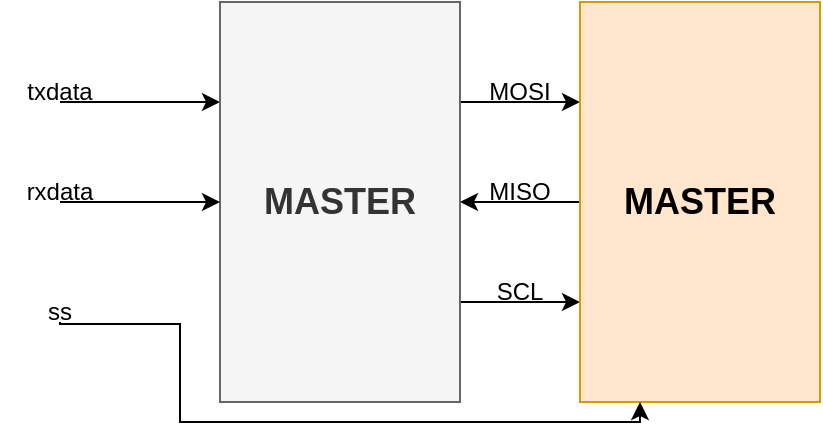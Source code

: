 <mxfile version="26.2.15">
  <diagram name="페이지-1" id="P2zVNhwwsgNUPbniAP3K">
    <mxGraphModel dx="1090" dy="825" grid="1" gridSize="10" guides="1" tooltips="1" connect="1" arrows="1" fold="1" page="1" pageScale="1" pageWidth="1169" pageHeight="827" math="0" shadow="0">
      <root>
        <mxCell id="0" />
        <mxCell id="1" parent="0" />
        <mxCell id="EHeW1iRniFNbXstogo1z-2" value="" style="endArrow=classic;html=1;rounded=0;entryX=0;entryY=0.25;entryDx=0;entryDy=0;" edge="1" parent="1" target="EHeW1iRniFNbXstogo1z-3">
          <mxGeometry width="50" height="50" relative="1" as="geometry">
            <mxPoint x="140" y="290" as="sourcePoint" />
            <mxPoint x="180" y="310.0" as="targetPoint" />
          </mxGeometry>
        </mxCell>
        <mxCell id="EHeW1iRniFNbXstogo1z-5" style="edgeStyle=orthogonalEdgeStyle;rounded=0;orthogonalLoop=1;jettySize=auto;html=1;exitX=1;exitY=0.25;exitDx=0;exitDy=0;entryX=0;entryY=0.25;entryDx=0;entryDy=0;" edge="1" parent="1" source="EHeW1iRniFNbXstogo1z-3" target="EHeW1iRniFNbXstogo1z-4">
          <mxGeometry relative="1" as="geometry" />
        </mxCell>
        <mxCell id="EHeW1iRniFNbXstogo1z-6" style="edgeStyle=orthogonalEdgeStyle;rounded=0;orthogonalLoop=1;jettySize=auto;html=1;exitX=0;exitY=0.5;exitDx=0;exitDy=0;entryX=1;entryY=0.5;entryDx=0;entryDy=0;" edge="1" parent="1" source="EHeW1iRniFNbXstogo1z-4" target="EHeW1iRniFNbXstogo1z-3">
          <mxGeometry relative="1" as="geometry" />
        </mxCell>
        <mxCell id="EHeW1iRniFNbXstogo1z-7" style="edgeStyle=orthogonalEdgeStyle;rounded=0;orthogonalLoop=1;jettySize=auto;html=1;exitX=1;exitY=0.75;exitDx=0;exitDy=0;entryX=0;entryY=0.75;entryDx=0;entryDy=0;" edge="1" parent="1" source="EHeW1iRniFNbXstogo1z-3" target="EHeW1iRniFNbXstogo1z-4">
          <mxGeometry relative="1" as="geometry" />
        </mxCell>
        <mxCell id="EHeW1iRniFNbXstogo1z-3" value="MASTER" style="rounded=0;whiteSpace=wrap;html=1;fontSize=18;fontStyle=1;fillColor=#f5f5f5;fontColor=#333333;strokeColor=#666666;" vertex="1" parent="1">
          <mxGeometry x="220" y="240" width="120" height="200" as="geometry" />
        </mxCell>
        <mxCell id="EHeW1iRniFNbXstogo1z-4" value="MASTER" style="rounded=0;whiteSpace=wrap;html=1;fontSize=18;fontStyle=1;fillColor=#ffe6cc;strokeColor=#d79b00;" vertex="1" parent="1">
          <mxGeometry x="400" y="240" width="120" height="200" as="geometry" />
        </mxCell>
        <mxCell id="EHeW1iRniFNbXstogo1z-9" value="" style="endArrow=classic;html=1;rounded=0;entryX=0;entryY=0.5;entryDx=0;entryDy=0;" edge="1" parent="1" target="EHeW1iRniFNbXstogo1z-3">
          <mxGeometry width="50" height="50" relative="1" as="geometry">
            <mxPoint x="140" y="340" as="sourcePoint" />
            <mxPoint x="180" y="330.0" as="targetPoint" />
          </mxGeometry>
        </mxCell>
        <mxCell id="EHeW1iRniFNbXstogo1z-10" value="" style="endArrow=classic;html=1;rounded=0;entryX=0.25;entryY=1;entryDx=0;entryDy=0;edgeStyle=orthogonalEdgeStyle;" edge="1" parent="1" target="EHeW1iRniFNbXstogo1z-4">
          <mxGeometry width="50" height="50" relative="1" as="geometry">
            <mxPoint x="140" y="400" as="sourcePoint" />
            <mxPoint x="190" y="400.0" as="targetPoint" />
            <Array as="points">
              <mxPoint x="140" y="401" />
              <mxPoint x="200" y="401" />
              <mxPoint x="200" y="450" />
              <mxPoint x="430" y="450" />
            </Array>
          </mxGeometry>
        </mxCell>
        <mxCell id="EHeW1iRniFNbXstogo1z-14" value="txdata" style="text;html=1;align=center;verticalAlign=middle;whiteSpace=wrap;rounded=0;" vertex="1" parent="1">
          <mxGeometry x="110" y="280" width="60" height="10" as="geometry" />
        </mxCell>
        <mxCell id="EHeW1iRniFNbXstogo1z-15" value="rxdata" style="text;html=1;align=center;verticalAlign=middle;whiteSpace=wrap;rounded=0;" vertex="1" parent="1">
          <mxGeometry x="110" y="330" width="60" height="10" as="geometry" />
        </mxCell>
        <mxCell id="EHeW1iRniFNbXstogo1z-16" value="ss" style="text;html=1;align=center;verticalAlign=middle;whiteSpace=wrap;rounded=0;" vertex="1" parent="1">
          <mxGeometry x="110" y="390" width="60" height="10" as="geometry" />
        </mxCell>
        <mxCell id="EHeW1iRniFNbXstogo1z-17" value="MOSI" style="text;html=1;align=center;verticalAlign=middle;whiteSpace=wrap;rounded=0;" vertex="1" parent="1">
          <mxGeometry x="340" y="280" width="60" height="10" as="geometry" />
        </mxCell>
        <mxCell id="EHeW1iRniFNbXstogo1z-18" value="MISO" style="text;html=1;align=center;verticalAlign=middle;whiteSpace=wrap;rounded=0;" vertex="1" parent="1">
          <mxGeometry x="340" y="330" width="60" height="10" as="geometry" />
        </mxCell>
        <mxCell id="EHeW1iRniFNbXstogo1z-19" value="SCL" style="text;html=1;align=center;verticalAlign=middle;whiteSpace=wrap;rounded=0;" vertex="1" parent="1">
          <mxGeometry x="340" y="380" width="60" height="10" as="geometry" />
        </mxCell>
      </root>
    </mxGraphModel>
  </diagram>
</mxfile>
